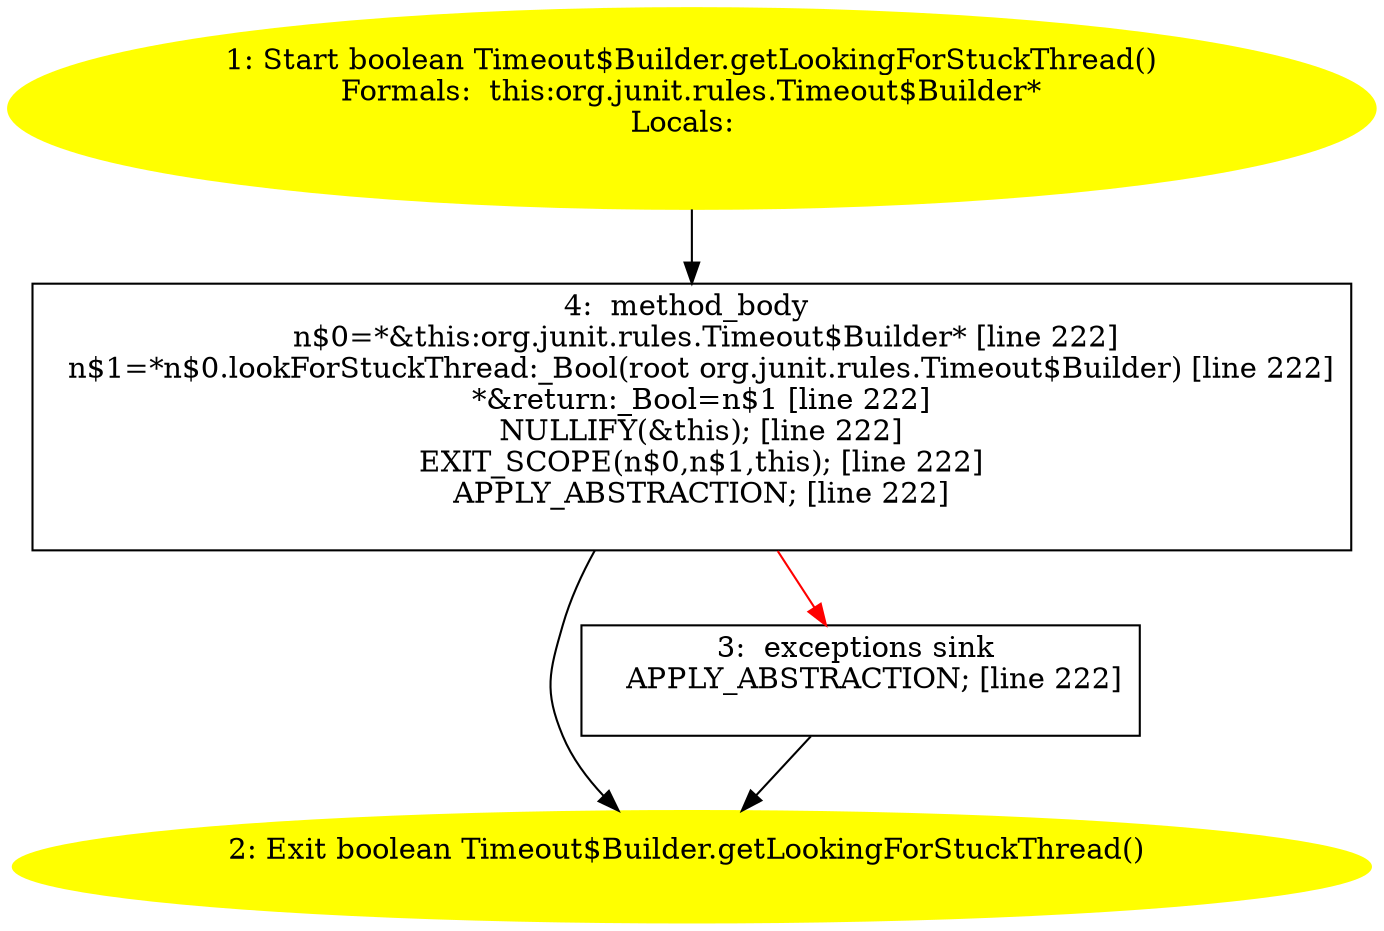 /* @generated */
digraph cfg {
"org.junit.rules.Timeout$Builder.getLookingForStuckThread():boolean.e412015da6ab43a0a32f072158402367_1" [label="1: Start boolean Timeout$Builder.getLookingForStuckThread()\nFormals:  this:org.junit.rules.Timeout$Builder*\nLocals:  \n  " color=yellow style=filled]
	

	 "org.junit.rules.Timeout$Builder.getLookingForStuckThread():boolean.e412015da6ab43a0a32f072158402367_1" -> "org.junit.rules.Timeout$Builder.getLookingForStuckThread():boolean.e412015da6ab43a0a32f072158402367_4" ;
"org.junit.rules.Timeout$Builder.getLookingForStuckThread():boolean.e412015da6ab43a0a32f072158402367_2" [label="2: Exit boolean Timeout$Builder.getLookingForStuckThread() \n  " color=yellow style=filled]
	

"org.junit.rules.Timeout$Builder.getLookingForStuckThread():boolean.e412015da6ab43a0a32f072158402367_3" [label="3:  exceptions sink \n   APPLY_ABSTRACTION; [line 222]\n " shape="box"]
	

	 "org.junit.rules.Timeout$Builder.getLookingForStuckThread():boolean.e412015da6ab43a0a32f072158402367_3" -> "org.junit.rules.Timeout$Builder.getLookingForStuckThread():boolean.e412015da6ab43a0a32f072158402367_2" ;
"org.junit.rules.Timeout$Builder.getLookingForStuckThread():boolean.e412015da6ab43a0a32f072158402367_4" [label="4:  method_body \n   n$0=*&this:org.junit.rules.Timeout$Builder* [line 222]\n  n$1=*n$0.lookForStuckThread:_Bool(root org.junit.rules.Timeout$Builder) [line 222]\n  *&return:_Bool=n$1 [line 222]\n  NULLIFY(&this); [line 222]\n  EXIT_SCOPE(n$0,n$1,this); [line 222]\n  APPLY_ABSTRACTION; [line 222]\n " shape="box"]
	

	 "org.junit.rules.Timeout$Builder.getLookingForStuckThread():boolean.e412015da6ab43a0a32f072158402367_4" -> "org.junit.rules.Timeout$Builder.getLookingForStuckThread():boolean.e412015da6ab43a0a32f072158402367_2" ;
	 "org.junit.rules.Timeout$Builder.getLookingForStuckThread():boolean.e412015da6ab43a0a32f072158402367_4" -> "org.junit.rules.Timeout$Builder.getLookingForStuckThread():boolean.e412015da6ab43a0a32f072158402367_3" [color="red" ];
}
